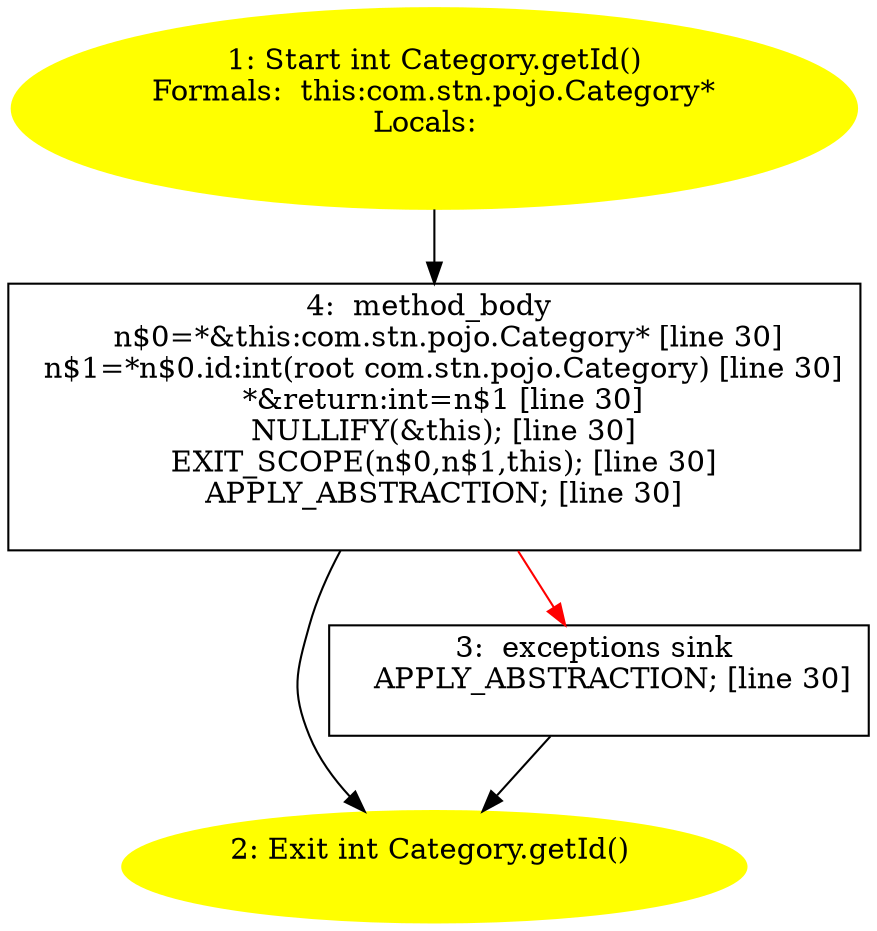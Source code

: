 /* @generated */
digraph cfg {
"com.stn.pojo.Category.getId():int.3027f11b9dd93d60ab2ac59e308c39fd_1" [label="1: Start int Category.getId()\nFormals:  this:com.stn.pojo.Category*\nLocals:  \n  " color=yellow style=filled]
	

	 "com.stn.pojo.Category.getId():int.3027f11b9dd93d60ab2ac59e308c39fd_1" -> "com.stn.pojo.Category.getId():int.3027f11b9dd93d60ab2ac59e308c39fd_4" ;
"com.stn.pojo.Category.getId():int.3027f11b9dd93d60ab2ac59e308c39fd_2" [label="2: Exit int Category.getId() \n  " color=yellow style=filled]
	

"com.stn.pojo.Category.getId():int.3027f11b9dd93d60ab2ac59e308c39fd_3" [label="3:  exceptions sink \n   APPLY_ABSTRACTION; [line 30]\n " shape="box"]
	

	 "com.stn.pojo.Category.getId():int.3027f11b9dd93d60ab2ac59e308c39fd_3" -> "com.stn.pojo.Category.getId():int.3027f11b9dd93d60ab2ac59e308c39fd_2" ;
"com.stn.pojo.Category.getId():int.3027f11b9dd93d60ab2ac59e308c39fd_4" [label="4:  method_body \n   n$0=*&this:com.stn.pojo.Category* [line 30]\n  n$1=*n$0.id:int(root com.stn.pojo.Category) [line 30]\n  *&return:int=n$1 [line 30]\n  NULLIFY(&this); [line 30]\n  EXIT_SCOPE(n$0,n$1,this); [line 30]\n  APPLY_ABSTRACTION; [line 30]\n " shape="box"]
	

	 "com.stn.pojo.Category.getId():int.3027f11b9dd93d60ab2ac59e308c39fd_4" -> "com.stn.pojo.Category.getId():int.3027f11b9dd93d60ab2ac59e308c39fd_2" ;
	 "com.stn.pojo.Category.getId():int.3027f11b9dd93d60ab2ac59e308c39fd_4" -> "com.stn.pojo.Category.getId():int.3027f11b9dd93d60ab2ac59e308c39fd_3" [color="red" ];
}
